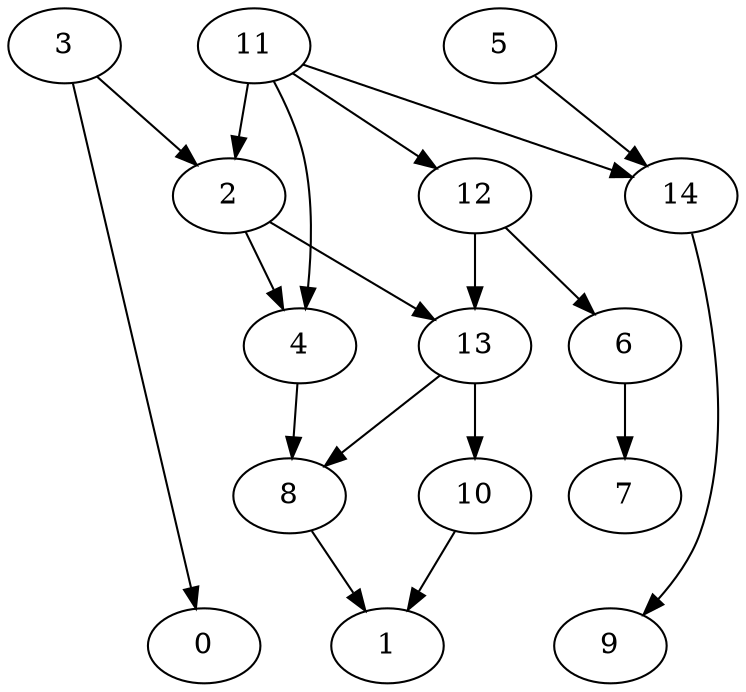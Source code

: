 digraph g {
0;
1;
2;
3;
4;
5;
6;
7;
8;
9;
10;
11;
12;
13;
14;
2 -> 13 [weight=0];
2 -> 4 [weight=0];
3 -> 2 [weight=0];
3 -> 0 [weight=0];
4 -> 8 [weight=0];
5 -> 14 [weight=0];
6 -> 7 [weight=0];
8 -> 1 [weight=0];
10 -> 1 [weight=0];
11 -> 12 [weight=0];
11 -> 14 [weight=0];
11 -> 2 [weight=0];
11 -> 4 [weight=0];
12 -> 13 [weight=1];
12 -> 6 [weight=0];
13 -> 8 [weight=0];
13 -> 10 [weight=0];
14 -> 9 [weight=0];
}
